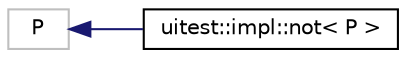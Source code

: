 digraph "Graphical Class Hierarchy"
{
 // LATEX_PDF_SIZE
  edge [fontname="Helvetica",fontsize="10",labelfontname="Helvetica",labelfontsize="10"];
  node [fontname="Helvetica",fontsize="10",shape=record];
  rankdir="LR";
  Node892 [label="P",height=0.2,width=0.4,color="grey75", fillcolor="white", style="filled",tooltip=" "];
  Node892 -> Node0 [dir="back",color="midnightblue",fontsize="10",style="solid",fontname="Helvetica"];
  Node0 [label="uitest::impl::not\< P \>",height=0.2,width=0.4,color="black", fillcolor="white", style="filled",URL="$structuitest_1_1impl_1_1not.html",tooltip=" "];
}
